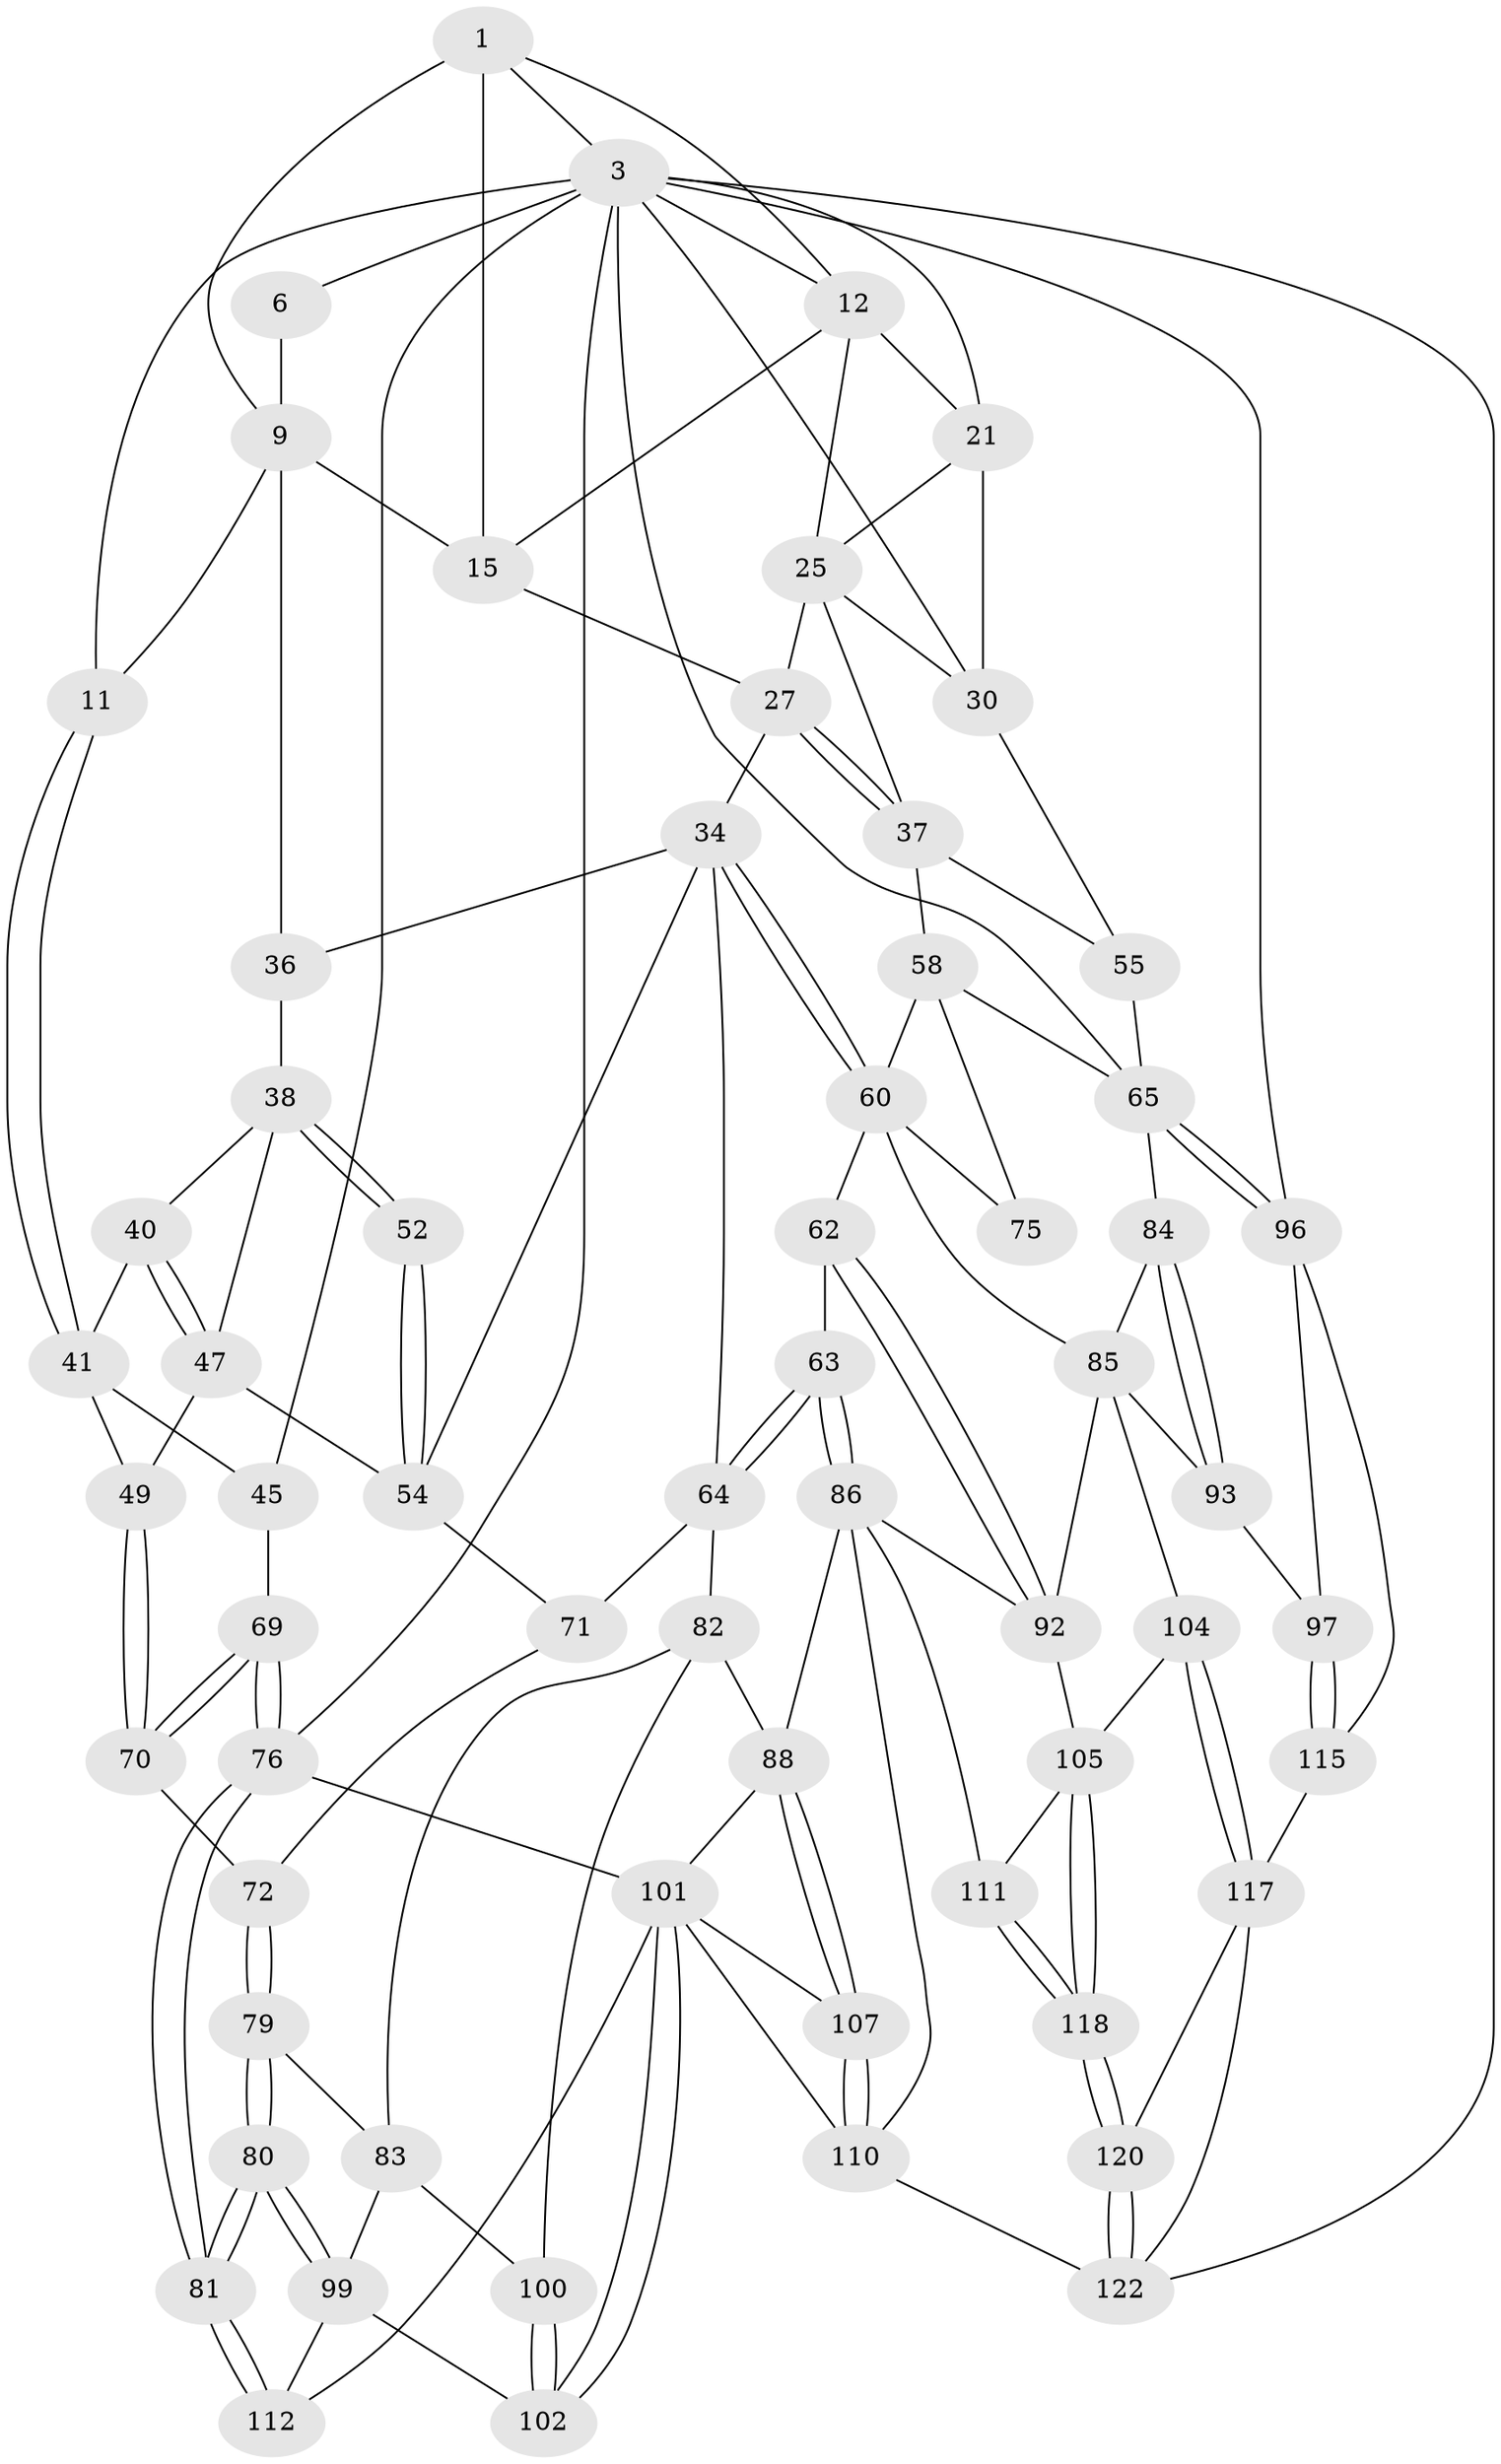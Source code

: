 // original degree distribution, {3: 0.015873015873015872, 4: 0.21428571428571427, 5: 0.5714285714285714, 6: 0.1984126984126984}
// Generated by graph-tools (version 1.1) at 2025/17/03/09/25 04:17:03]
// undirected, 63 vertices, 148 edges
graph export_dot {
graph [start="1"]
  node [color=gray90,style=filled];
  1 [pos="+0.5716562889904226+0",super="+2+7"];
  3 [pos="+1+0",super="+113+4+16"];
  6 [pos="+0.4189092796864731+0"];
  9 [pos="+0.43047456120491134+0.14129215121596905",super="+24+10"];
  11 [pos="+0.2770105095003106+0.14760134937821293"];
  12 [pos="+0.921685054223261+0",super="+13"];
  15 [pos="+0.6841094467274305+0.07572194629232543",super="+19"];
  21 [pos="+0.9240184191848182+0.11833566712159489",super="+31+22"];
  25 [pos="+0.7641239541494361+0.16937694457839036",super="+26+29"];
  27 [pos="+0.681095916192256+0.1976016323122353",super="+28"];
  30 [pos="+0.9126782263439108+0.27361010796370816",super="+42"];
  34 [pos="+0.5491665053571259+0.2954487369990371",super="+35"];
  36 [pos="+0.47151224395601643+0.22510847519363694"];
  37 [pos="+0.6033406993065159+0.2866604521081598",super="+46"];
  38 [pos="+0.464469392855194+0.23037462574428422",super="+39"];
  40 [pos="+0.30984202215626655+0.2337988891776612"];
  41 [pos="+0.26809295779938636+0.16262989386944587",super="+44"];
  45 [pos="+0+0",super="+57"];
  47 [pos="+0.31505185449416645+0.32646329452664974",super="+48"];
  49 [pos="+0.1529903606965955+0.3046374804730174"];
  52 [pos="+0.38694877962627433+0.3481197956291734"];
  54 [pos="+0.4041271768140278+0.37682174407491104",super="+68"];
  55 [pos="+0.7803922935549824+0.3508875821125646"];
  58 [pos="+0.6840863370542619+0.39084151801137973",super="+59+73"];
  60 [pos="+0.5873570024428771+0.42900729517408087",super="+61"];
  62 [pos="+0.5285301377788235+0.5004387899597865"];
  63 [pos="+0.5162043805468212+0.5013144378902622"];
  64 [pos="+0.454195078311711+0.4584419174950927",super="+74"];
  65 [pos="+1+0.4496196538946067",super="+66"];
  69 [pos="+0+0.37000803183854003"];
  70 [pos="+0.08420304479591016+0.40113840222563707"];
  71 [pos="+0.2893299902325271+0.4436462626462941"];
  72 [pos="+0.09437457446588673+0.42061334105871884"];
  75 [pos="+0.7225521156813397+0.5189768355796593"];
  76 [pos="+0+0.787566351901538",super="+77"];
  79 [pos="+0.1267153721006825+0.544866177492365"];
  80 [pos="+0+0.6911184567384115"];
  81 [pos="+0+0.7543286170471522"];
  82 [pos="+0.2858478217340086+0.5536900346173997",super="+90"];
  83 [pos="+0.15600003245026947+0.5575696184143115",super="+98"];
  84 [pos="+0.7292062583196407+0.5535099795328751"];
  85 [pos="+0.7193302839189621+0.5452027876750806",super="+91"];
  86 [pos="+0.42263746108620137+0.6222456540608777",super="+87"];
  88 [pos="+0.3398673579083901+0.6134072829963089",super="+89"];
  92 [pos="+0.6056548947552363+0.6161257525322789",super="+95"];
  93 [pos="+0.8481800697892908+0.6610707694203664"];
  96 [pos="+1+0.5219086433640492",super="+114"];
  97 [pos="+0.8631748828080353+0.6586387438885949"];
  99 [pos="+0.16810402539155297+0.7031941680545926",super="+103"];
  100 [pos="+0.23282829867615945+0.6695106185811605"];
  101 [pos="+0.25958073136934445+0.7742541505102019",super="+108"];
  102 [pos="+0.25318938960665455+0.7669080444800634"];
  104 [pos="+0.7448817305034389+0.7481575010334979"];
  105 [pos="+0.6829801804473652+0.7424251613302679",super="+106"];
  107 [pos="+0.3620719920301817+0.8335383826862482"];
  110 [pos="+0.3948553971296053+0.8552480120541989",super="+123"];
  111 [pos="+0.5670198572780943+0.72254639814276"];
  112 [pos="+0.10700963442565807+0.8070692701524846"];
  115 [pos="+0.8763571953927167+0.8447281550914171",super="+116"];
  117 [pos="+0.7443907259329356+0.8131894150801696",super="+119"];
  118 [pos="+0.5984749488484422+0.8545175319366283"];
  120 [pos="+0.6003832168002722+0.9450571990330745"];
  122 [pos="+0.5047008351110359+1",super="+125"];
  1 -- 3;
  1 -- 12;
  1 -- 9;
  1 -- 15 [weight=2];
  3 -- 45;
  3 -- 6;
  3 -- 11;
  3 -- 76 [weight=2];
  3 -- 96;
  3 -- 65;
  3 -- 21;
  3 -- 12;
  3 -- 30;
  3 -- 122;
  6 -- 9;
  9 -- 36;
  9 -- 11;
  9 -- 15;
  11 -- 41;
  11 -- 41;
  12 -- 25;
  12 -- 15;
  12 -- 21;
  15 -- 27 [weight=2];
  21 -- 30;
  21 -- 25 [weight=2];
  25 -- 27;
  25 -- 37;
  25 -- 30;
  27 -- 37 [weight=2];
  27 -- 37;
  27 -- 34;
  30 -- 55;
  34 -- 60;
  34 -- 60;
  34 -- 64;
  34 -- 36;
  34 -- 54;
  36 -- 38;
  37 -- 58;
  37 -- 55;
  38 -- 52 [weight=2];
  38 -- 52;
  38 -- 40;
  38 -- 47;
  40 -- 41;
  40 -- 47;
  40 -- 47;
  41 -- 45 [weight=2];
  41 -- 49;
  45 -- 69;
  47 -- 49;
  47 -- 54;
  49 -- 70;
  49 -- 70;
  52 -- 54;
  52 -- 54;
  54 -- 71;
  55 -- 65;
  58 -- 75 [weight=2];
  58 -- 60;
  58 -- 65;
  60 -- 75;
  60 -- 85;
  60 -- 62;
  62 -- 63;
  62 -- 92;
  62 -- 92;
  63 -- 64;
  63 -- 64;
  63 -- 86;
  63 -- 86;
  64 -- 82;
  64 -- 71;
  65 -- 96;
  65 -- 96;
  65 -- 84;
  69 -- 70;
  69 -- 70;
  69 -- 76;
  69 -- 76;
  70 -- 72;
  71 -- 72;
  72 -- 79;
  72 -- 79;
  76 -- 81;
  76 -- 81;
  76 -- 101;
  79 -- 80;
  79 -- 80;
  79 -- 83;
  80 -- 81;
  80 -- 81;
  80 -- 99;
  80 -- 99;
  81 -- 112;
  81 -- 112;
  82 -- 83;
  82 -- 88;
  82 -- 100;
  83 -- 99;
  83 -- 100;
  84 -- 85;
  84 -- 93;
  84 -- 93;
  85 -- 104;
  85 -- 93;
  85 -- 92;
  86 -- 88;
  86 -- 110;
  86 -- 111;
  86 -- 92;
  88 -- 107;
  88 -- 107;
  88 -- 101;
  92 -- 105;
  93 -- 97;
  96 -- 97;
  96 -- 115;
  97 -- 115;
  97 -- 115;
  99 -- 112;
  99 -- 102;
  100 -- 102;
  100 -- 102;
  101 -- 102;
  101 -- 102;
  101 -- 112;
  101 -- 107;
  101 -- 110;
  104 -- 105;
  104 -- 117;
  104 -- 117;
  105 -- 118;
  105 -- 118;
  105 -- 111;
  107 -- 110;
  107 -- 110;
  110 -- 122;
  111 -- 118;
  111 -- 118;
  115 -- 117 [weight=2];
  117 -- 120;
  117 -- 122;
  118 -- 120;
  118 -- 120;
  120 -- 122;
  120 -- 122;
}
